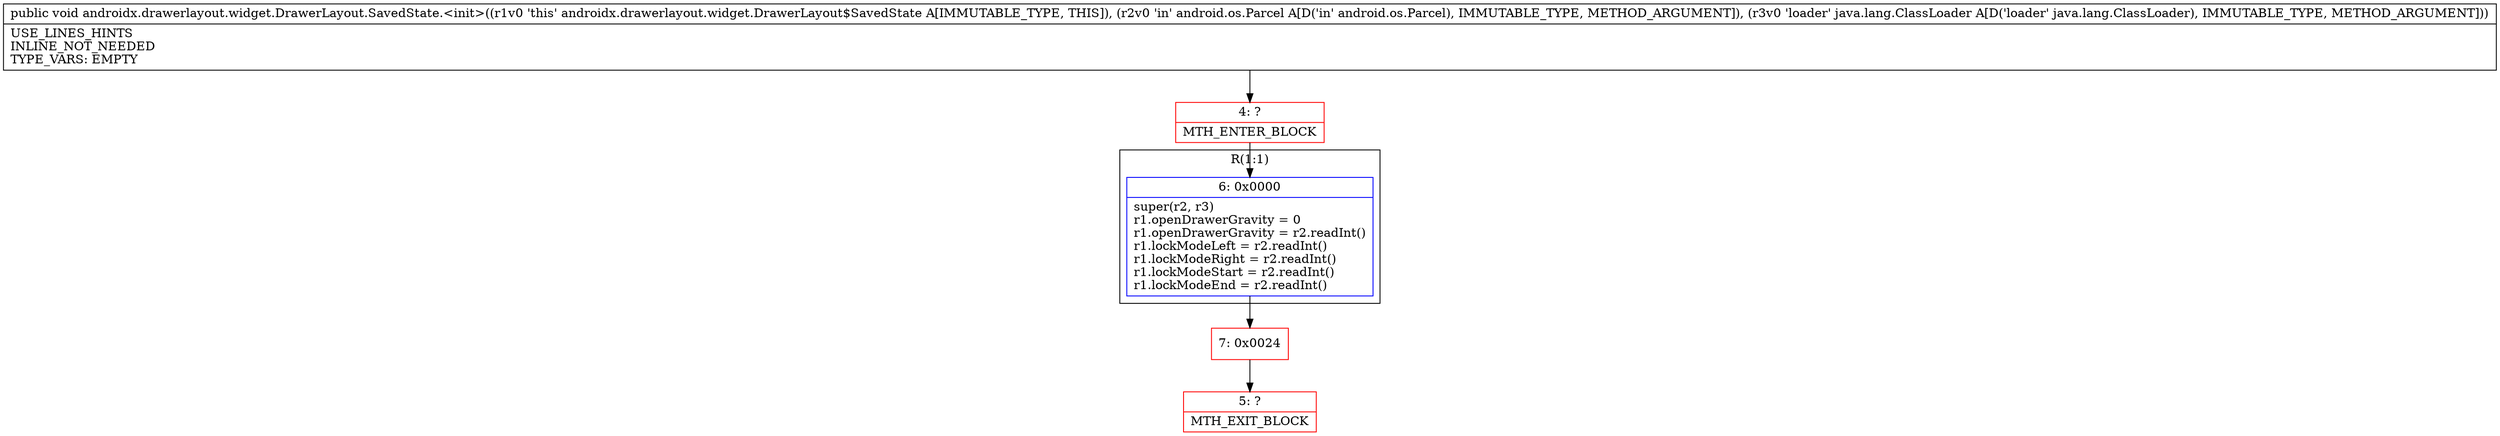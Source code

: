 digraph "CFG forandroidx.drawerlayout.widget.DrawerLayout.SavedState.\<init\>(Landroid\/os\/Parcel;Ljava\/lang\/ClassLoader;)V" {
subgraph cluster_Region_1618649162 {
label = "R(1:1)";
node [shape=record,color=blue];
Node_6 [shape=record,label="{6\:\ 0x0000|super(r2, r3)\lr1.openDrawerGravity = 0\lr1.openDrawerGravity = r2.readInt()\lr1.lockModeLeft = r2.readInt()\lr1.lockModeRight = r2.readInt()\lr1.lockModeStart = r2.readInt()\lr1.lockModeEnd = r2.readInt()\l}"];
}
Node_4 [shape=record,color=red,label="{4\:\ ?|MTH_ENTER_BLOCK\l}"];
Node_7 [shape=record,color=red,label="{7\:\ 0x0024}"];
Node_5 [shape=record,color=red,label="{5\:\ ?|MTH_EXIT_BLOCK\l}"];
MethodNode[shape=record,label="{public void androidx.drawerlayout.widget.DrawerLayout.SavedState.\<init\>((r1v0 'this' androidx.drawerlayout.widget.DrawerLayout$SavedState A[IMMUTABLE_TYPE, THIS]), (r2v0 'in' android.os.Parcel A[D('in' android.os.Parcel), IMMUTABLE_TYPE, METHOD_ARGUMENT]), (r3v0 'loader' java.lang.ClassLoader A[D('loader' java.lang.ClassLoader), IMMUTABLE_TYPE, METHOD_ARGUMENT]))  | USE_LINES_HINTS\lINLINE_NOT_NEEDED\lTYPE_VARS: EMPTY\l}"];
MethodNode -> Node_4;Node_6 -> Node_7;
Node_4 -> Node_6;
Node_7 -> Node_5;
}

